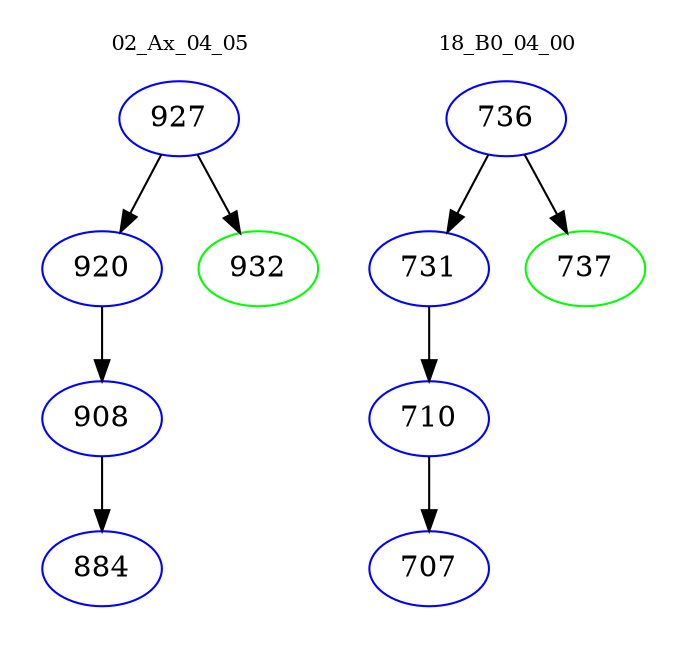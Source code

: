 digraph{
subgraph cluster_0 {
color = white
label = "02_Ax_04_05";
fontsize=10;
T0_927 [label="927", color="blue"]
T0_927 -> T0_920 [color="black"]
T0_920 [label="920", color="blue"]
T0_920 -> T0_908 [color="black"]
T0_908 [label="908", color="blue"]
T0_908 -> T0_884 [color="black"]
T0_884 [label="884", color="blue"]
T0_927 -> T0_932 [color="black"]
T0_932 [label="932", color="green"]
}
subgraph cluster_1 {
color = white
label = "18_B0_04_00";
fontsize=10;
T1_736 [label="736", color="blue"]
T1_736 -> T1_731 [color="black"]
T1_731 [label="731", color="blue"]
T1_731 -> T1_710 [color="black"]
T1_710 [label="710", color="blue"]
T1_710 -> T1_707 [color="black"]
T1_707 [label="707", color="blue"]
T1_736 -> T1_737 [color="black"]
T1_737 [label="737", color="green"]
}
}
